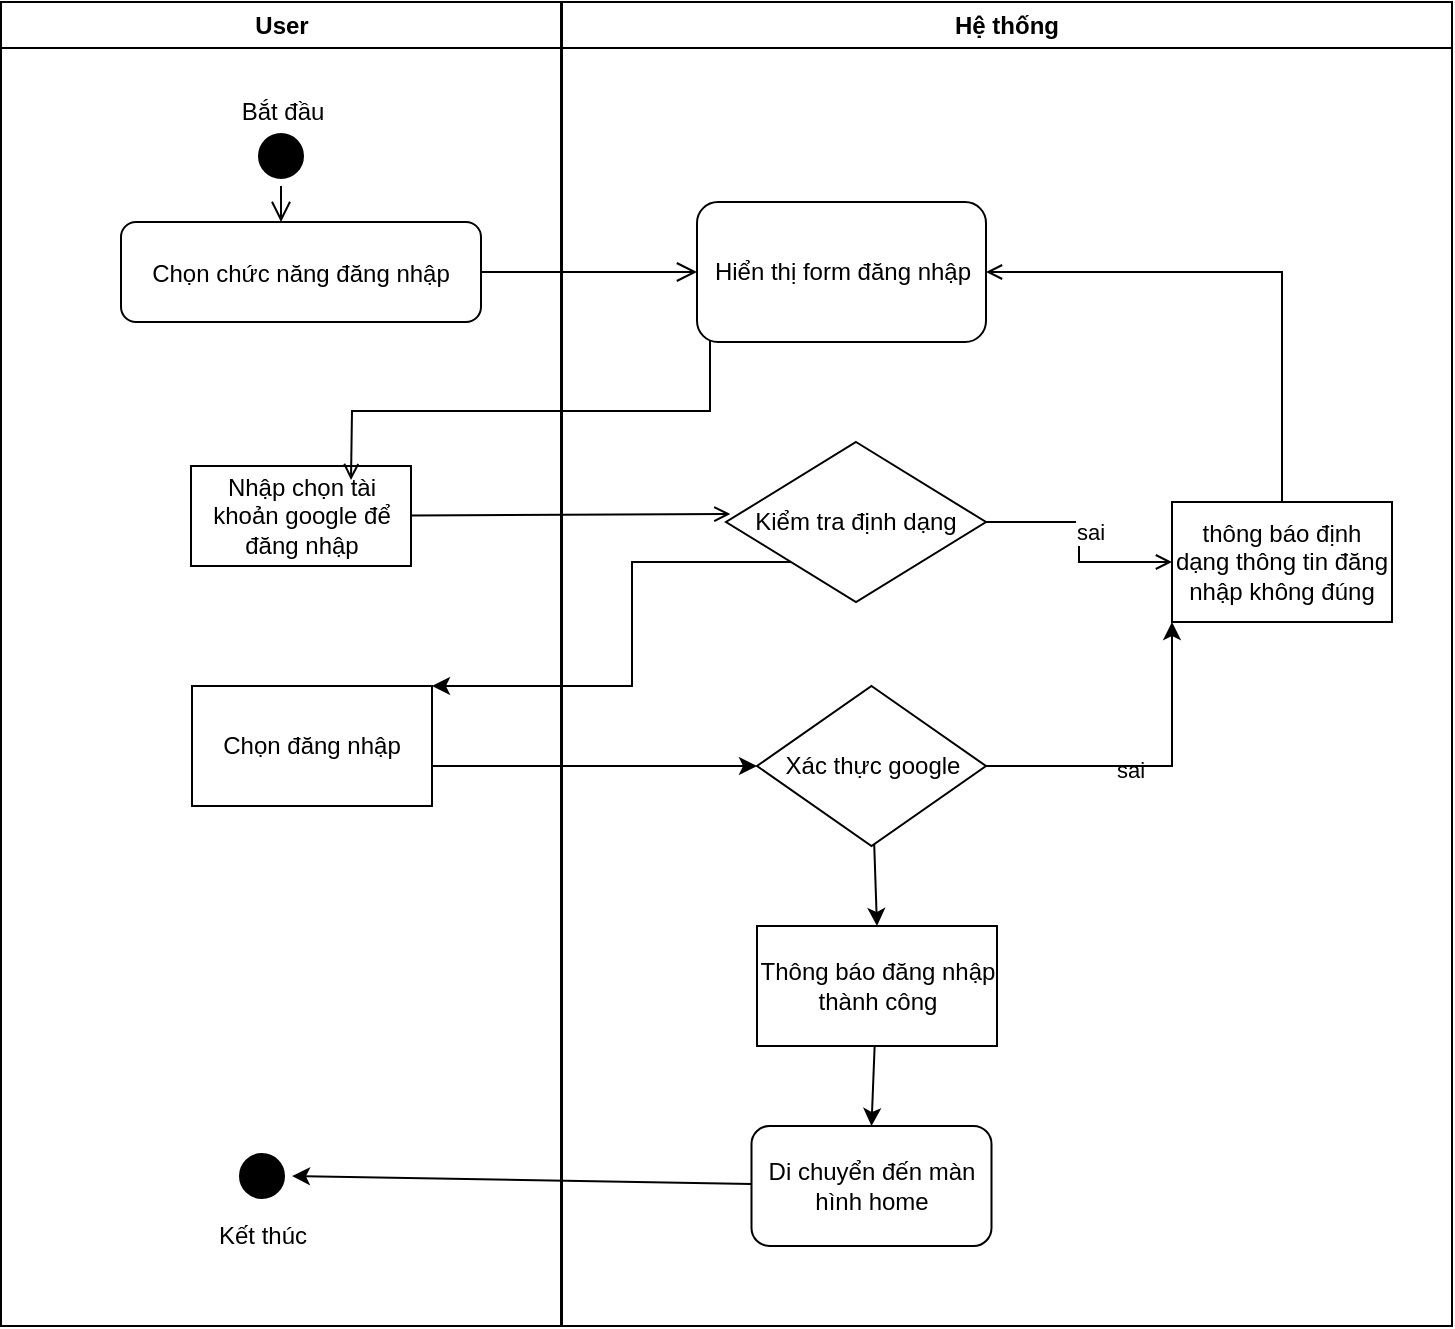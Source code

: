 <mxfile version="22.1.5" type="github">
  <diagram name="Page-1" id="e7e014a7-5840-1c2e-5031-d8a46d1fe8dd">
    <mxGraphModel dx="1430" dy="794" grid="1" gridSize="10" guides="1" tooltips="1" connect="1" arrows="1" fold="1" page="1" pageScale="1" pageWidth="1169" pageHeight="826" background="none" math="0" shadow="0">
      <root>
        <mxCell id="0" />
        <mxCell id="1" parent="0" />
        <mxCell id="2" value="User" style="swimlane;whiteSpace=wrap" parent="1" vertex="1">
          <mxGeometry x="164.5" y="128" width="280" height="662" as="geometry" />
        </mxCell>
        <mxCell id="5" value="" style="ellipse;shape=startState;fillColor=#000000;strokeColor=#000000;" parent="2" vertex="1">
          <mxGeometry x="125" y="62" width="30" height="30" as="geometry" />
        </mxCell>
        <mxCell id="6" value="" style="edgeStyle=elbowEdgeStyle;elbow=horizontal;verticalAlign=bottom;endArrow=open;endSize=8;strokeColor=#000000;endFill=1;rounded=0" parent="2" source="5" target="7" edge="1">
          <mxGeometry x="100" y="40" as="geometry">
            <mxPoint x="115" y="110" as="targetPoint" />
          </mxGeometry>
        </mxCell>
        <mxCell id="7" value="Chọn chức năng đăng nhập" style="strokeColor=#000000;rounded=1;" parent="2" vertex="1">
          <mxGeometry x="60" y="110" width="180" height="50" as="geometry" />
        </mxCell>
        <mxCell id="8" value="Nhập chọn tài khoản google để đăng nhập" style="strokeColor=#000000;whiteSpace=wrap;" parent="2" vertex="1">
          <mxGeometry x="95" y="232" width="110" height="50" as="geometry" />
        </mxCell>
        <mxCell id="uJzl-iCiUG7cRtJ83A74-43" value="Bắt đầu" style="text;html=1;align=center;verticalAlign=middle;resizable=0;points=[];autosize=1;strokeColor=none;fillColor=none;" vertex="1" parent="2">
          <mxGeometry x="105" y="40" width="70" height="30" as="geometry" />
        </mxCell>
        <mxCell id="uJzl-iCiUG7cRtJ83A74-48" value="Chọn đăng nhập" style="rounded=0;whiteSpace=wrap;html=1;" vertex="1" parent="2">
          <mxGeometry x="95.5" y="342" width="120" height="60" as="geometry" />
        </mxCell>
        <mxCell id="uJzl-iCiUG7cRtJ83A74-50" value="" style="endArrow=classic;html=1;rounded=0;entryX=0;entryY=0.5;entryDx=0;entryDy=0;" edge="1" parent="2" target="uJzl-iCiUG7cRtJ83A74-47">
          <mxGeometry width="50" height="50" relative="1" as="geometry">
            <mxPoint x="215.5" y="382" as="sourcePoint" />
            <mxPoint x="265.5" y="332" as="targetPoint" />
          </mxGeometry>
        </mxCell>
        <mxCell id="uJzl-iCiUG7cRtJ83A74-59" value="" style="ellipse;shape=startState;fillColor=#000000;strokeColor=#000000;" vertex="1" parent="2">
          <mxGeometry x="115.5" y="572" width="30" height="30" as="geometry" />
        </mxCell>
        <mxCell id="uJzl-iCiUG7cRtJ83A74-61" value="Kết thúc" style="text;html=1;align=center;verticalAlign=middle;resizable=0;points=[];autosize=1;strokeColor=none;fillColor=none;" vertex="1" parent="2">
          <mxGeometry x="95.5" y="602" width="70" height="30" as="geometry" />
        </mxCell>
        <mxCell id="9" value="" style="endArrow=open;strokeColor=#000000;endFill=1;rounded=0;edgeStyle=orthogonalEdgeStyle;exitX=0.045;exitY=0.986;exitDx=0;exitDy=0;exitPerimeter=0;" parent="2" source="15" edge="1">
          <mxGeometry relative="1" as="geometry">
            <mxPoint x="373.02" y="141.996" as="sourcePoint" />
            <mxPoint x="175.003" y="239.03" as="targetPoint" />
          </mxGeometry>
        </mxCell>
        <mxCell id="3" value="Hệ thống" style="swimlane;whiteSpace=wrap" parent="1" vertex="1">
          <mxGeometry x="445" y="128" width="445" height="662" as="geometry" />
        </mxCell>
        <mxCell id="15" value="Hiển thị form đăng nhập" style="strokeColor=#000000;rounded=1;glass=0;shadow=0;whiteSpace=wrap;" parent="3" vertex="1">
          <mxGeometry x="67.5" y="100" width="144.5" height="70" as="geometry" />
        </mxCell>
        <mxCell id="26" value="" style="edgeStyle=elbowEdgeStyle;elbow=horizontal;verticalAlign=bottom;endArrow=open;endSize=8;strokeColor=#000000;endFill=1;rounded=0" parent="3" target="15" edge="1">
          <mxGeometry x="130" y="90" as="geometry">
            <mxPoint x="230" y="140" as="targetPoint" />
            <mxPoint x="162.5" y="135" as="sourcePoint" />
          </mxGeometry>
        </mxCell>
        <mxCell id="uJzl-iCiUG7cRtJ83A74-44" value="Kiểm tra định dạng" style="rhombus;whiteSpace=wrap;html=1;" vertex="1" parent="3">
          <mxGeometry x="82" y="220" width="130" height="80" as="geometry" />
        </mxCell>
        <mxCell id="uJzl-iCiUG7cRtJ83A74-42" value="thông báo định dạng thông tin đăng nhập không đúng" style="strokeColor=#000000;whiteSpace=wrap;" vertex="1" parent="3">
          <mxGeometry x="305" y="250" width="110" height="60" as="geometry" />
        </mxCell>
        <mxCell id="20" value="" style="endArrow=open;strokeColor=#000000;endFill=1;rounded=0;entryX=0;entryY=0.5;entryDx=0;entryDy=0;exitX=1;exitY=0.5;exitDx=0;exitDy=0;edgeStyle=orthogonalEdgeStyle;" parent="3" source="uJzl-iCiUG7cRtJ83A74-44" target="uJzl-iCiUG7cRtJ83A74-42" edge="1">
          <mxGeometry relative="1" as="geometry">
            <mxPoint x="113.313" y="372" as="sourcePoint" />
            <mxPoint x="95" y="421.834" as="targetPoint" />
          </mxGeometry>
        </mxCell>
        <mxCell id="uJzl-iCiUG7cRtJ83A74-45" value="sai" style="edgeLabel;html=1;align=center;verticalAlign=middle;resizable=0;points=[];" vertex="1" connectable="0" parent="20">
          <mxGeometry x="-0.085" y="5" relative="1" as="geometry">
            <mxPoint as="offset" />
          </mxGeometry>
        </mxCell>
        <mxCell id="uJzl-iCiUG7cRtJ83A74-46" value="" style="endArrow=open;strokeColor=#000000;endFill=1;rounded=0;entryX=1;entryY=0.5;entryDx=0;entryDy=0;exitX=0.5;exitY=0;exitDx=0;exitDy=0;edgeStyle=orthogonalEdgeStyle;" edge="1" parent="3" source="uJzl-iCiUG7cRtJ83A74-42" target="15">
          <mxGeometry relative="1" as="geometry">
            <mxPoint x="325" y="260" as="sourcePoint" />
            <mxPoint x="522" y="288" as="targetPoint" />
          </mxGeometry>
        </mxCell>
        <mxCell id="uJzl-iCiUG7cRtJ83A74-56" style="rounded=0;orthogonalLoop=1;jettySize=auto;html=1;entryX=0.5;entryY=0;entryDx=0;entryDy=0;" edge="1" parent="3" source="uJzl-iCiUG7cRtJ83A74-47" target="uJzl-iCiUG7cRtJ83A74-55">
          <mxGeometry relative="1" as="geometry" />
        </mxCell>
        <mxCell id="uJzl-iCiUG7cRtJ83A74-47" value="Xác thực google" style="rhombus;whiteSpace=wrap;html=1;" vertex="1" parent="3">
          <mxGeometry x="97.5" y="342" width="114.5" height="80" as="geometry" />
        </mxCell>
        <mxCell id="uJzl-iCiUG7cRtJ83A74-53" value="sai" style="edgeLabel;html=1;align=center;verticalAlign=middle;resizable=0;points=[];" vertex="1" connectable="0" parent="3">
          <mxGeometry x="222.498" y="321.997" as="geometry">
            <mxPoint x="61" y="62" as="offset" />
          </mxGeometry>
        </mxCell>
        <mxCell id="uJzl-iCiUG7cRtJ83A74-54" value="" style="endArrow=classic;html=1;rounded=0;exitX=1;exitY=0.5;exitDx=0;exitDy=0;entryX=0;entryY=1;entryDx=0;entryDy=0;edgeStyle=orthogonalEdgeStyle;" edge="1" parent="3" source="uJzl-iCiUG7cRtJ83A74-47" target="uJzl-iCiUG7cRtJ83A74-42">
          <mxGeometry width="50" height="50" relative="1" as="geometry">
            <mxPoint x="195" y="322" as="sourcePoint" />
            <mxPoint x="245" y="272" as="targetPoint" />
          </mxGeometry>
        </mxCell>
        <mxCell id="uJzl-iCiUG7cRtJ83A74-58" style="rounded=0;orthogonalLoop=1;jettySize=auto;html=1;entryX=0.5;entryY=0;entryDx=0;entryDy=0;" edge="1" parent="3" source="uJzl-iCiUG7cRtJ83A74-55" target="uJzl-iCiUG7cRtJ83A74-57">
          <mxGeometry relative="1" as="geometry" />
        </mxCell>
        <mxCell id="uJzl-iCiUG7cRtJ83A74-55" value="Thông báo đăng nhập thành công" style="rounded=0;whiteSpace=wrap;html=1;" vertex="1" parent="3">
          <mxGeometry x="97.5" y="462" width="120" height="60" as="geometry" />
        </mxCell>
        <mxCell id="uJzl-iCiUG7cRtJ83A74-57" value="Di chuyển đến màn hình home" style="rounded=1;whiteSpace=wrap;html=1;" vertex="1" parent="3">
          <mxGeometry x="94.75" y="562" width="120" height="60" as="geometry" />
        </mxCell>
        <mxCell id="14" value="" style="edgeStyle=elbowEdgeStyle;elbow=horizontal;verticalAlign=bottom;endArrow=open;endSize=8;strokeColor=#000000;endFill=1;rounded=0;exitX=1;exitY=0.5;exitDx=0;exitDy=0;" parent="1" source="7" target="15" edge="1">
          <mxGeometry x="484.5" y="148" as="geometry">
            <mxPoint x="499.5" y="218" as="targetPoint" />
            <mxPoint x="527.241" y="195.848" as="sourcePoint" />
          </mxGeometry>
        </mxCell>
        <mxCell id="11" value="" style="endArrow=open;strokeColor=#000000;endFill=1;rounded=0;entryX=0.017;entryY=0.45;entryDx=0;entryDy=0;entryPerimeter=0;" parent="1" source="8" target="uJzl-iCiUG7cRtJ83A74-44" edge="1">
          <mxGeometry relative="1" as="geometry">
            <mxPoint x="512.5" y="454.413" as="targetPoint" />
          </mxGeometry>
        </mxCell>
        <mxCell id="uJzl-iCiUG7cRtJ83A74-49" value="" style="endArrow=classic;html=1;rounded=0;entryX=1;entryY=0;entryDx=0;entryDy=0;exitX=0;exitY=1;exitDx=0;exitDy=0;edgeStyle=orthogonalEdgeStyle;" edge="1" parent="1" source="uJzl-iCiUG7cRtJ83A74-44" target="uJzl-iCiUG7cRtJ83A74-48">
          <mxGeometry width="50" height="50" relative="1" as="geometry">
            <mxPoint x="640" y="450" as="sourcePoint" />
            <mxPoint x="690" y="400" as="targetPoint" />
            <Array as="points">
              <mxPoint x="480" y="408" />
              <mxPoint x="480" y="470" />
            </Array>
          </mxGeometry>
        </mxCell>
        <mxCell id="uJzl-iCiUG7cRtJ83A74-60" style="rounded=0;orthogonalLoop=1;jettySize=auto;html=1;entryX=1;entryY=0.5;entryDx=0;entryDy=0;" edge="1" parent="1" source="uJzl-iCiUG7cRtJ83A74-57" target="uJzl-iCiUG7cRtJ83A74-59">
          <mxGeometry relative="1" as="geometry">
            <mxPoint x="611" y="660" as="sourcePoint" />
            <mxPoint x="610" y="700" as="targetPoint" />
          </mxGeometry>
        </mxCell>
      </root>
    </mxGraphModel>
  </diagram>
</mxfile>
